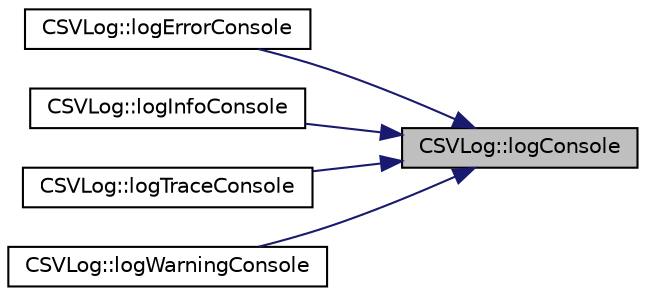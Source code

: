 digraph "CSVLog::logConsole"
{
 // LATEX_PDF_SIZE
  edge [fontname="Helvetica",fontsize="10",labelfontname="Helvetica",labelfontsize="10"];
  node [fontname="Helvetica",fontsize="10",shape=record];
  rankdir="RL";
  Node1 [label="CSVLog::logConsole",height=0.2,width=0.4,color="black", fillcolor="grey75", style="filled", fontcolor="black",tooltip="generate log entry in console"];
  Node1 -> Node2 [dir="back",color="midnightblue",fontsize="10",style="solid",fontname="Helvetica"];
  Node2 [label="CSVLog::logErrorConsole",height=0.2,width=0.4,color="black", fillcolor="white", style="filled",URL="$classCSVLog.html#a0177263b40ad2573d573b9e7201d2acb",tooltip="log on error level in console"];
  Node1 -> Node3 [dir="back",color="midnightblue",fontsize="10",style="solid",fontname="Helvetica"];
  Node3 [label="CSVLog::logInfoConsole",height=0.2,width=0.4,color="black", fillcolor="white", style="filled",URL="$classCSVLog.html#adbdc18656cb435042e287ecb0765f9dd",tooltip="log on info level in console"];
  Node1 -> Node4 [dir="back",color="midnightblue",fontsize="10",style="solid",fontname="Helvetica"];
  Node4 [label="CSVLog::logTraceConsole",height=0.2,width=0.4,color="black", fillcolor="white", style="filled",URL="$classCSVLog.html#ab8505e316b64571c70ba95cfeca4ccb6",tooltip="log on trace level in console"];
  Node1 -> Node5 [dir="back",color="midnightblue",fontsize="10",style="solid",fontname="Helvetica"];
  Node5 [label="CSVLog::logWarningConsole",height=0.2,width=0.4,color="black", fillcolor="white", style="filled",URL="$classCSVLog.html#a38553a9f280cec76680df43316261885",tooltip="log on warning level in console"];
}
